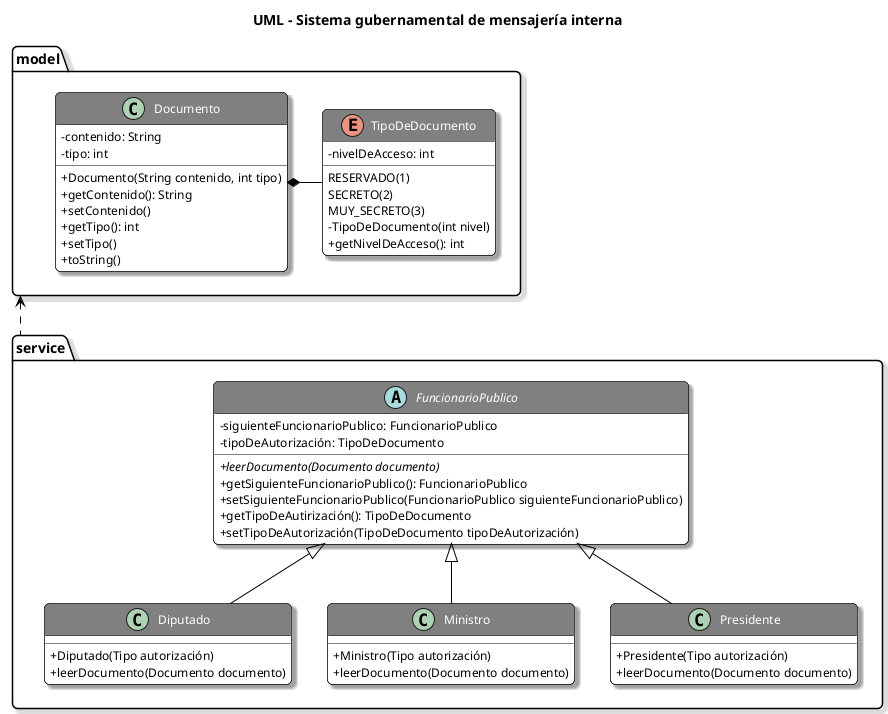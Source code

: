 @startuml
'https://plantuml.com/class-diagram
'___________STYLES___________
title UML - Sistema gubernamental de mensajería interna
skinparam classAttributeIconSize 0
skinparam backgroundColor White
skinparam RoundCorner 10
skinparam Shadowing true

skinparam class {
    ArrowColor Black
    BackgroundColor White
    HeaderBackgroundColor Gray
    BorderColor Black
    FontColor White
    FontSize 14
    AttributeFontSize 12
}

skinparam object{
    ArrowColor Black
    BackgroundColor White
    BorderColor Black
    FontColor Black
    FontSize 14
    AttributeFontSize 12
}

skinparam note {
    BackgroundColor LightYellow
    BorderColor Black
}

'___________UML___________

package model {
enum TipoDeDocumento {
RESERVADO(1)
SECRETO(2)
MUY_SECRETO(3)
-nivelDeAcceso: int
-TipoDeDocumento(int nivel)
+getNivelDeAcceso(): int
}

class Documento {
-contenido: String
-tipo: int
+Documento(String contenido, int tipo)
+getContenido(): String
+setContenido()
+getTipo(): int
+setTipo()
+toString()
}
}

package service {
abstract FuncionarioPublico {
- siguienteFuncionarioPublico: FuncionarioPublico
- tipoDeAutorización: TipoDeDocumento
+{abstract}leerDocumento(Documento documento)
+getSiguienteFuncionarioPublico(): FuncionarioPublico
+setSiguienteFuncionarioPublico(FuncionarioPublico siguienteFuncionarioPublico)
+getTipoDeAutirización(): TipoDeDocumento
+setTipoDeAutorización(TipoDeDocumento tipoDeAutorización)
}

class Diputado {
+Diputado(Tipo autorización)
+leerDocumento(Documento documento)
}

class Ministro {
+Ministro(Tipo autorización)
+leerDocumento(Documento documento)
}

class Presidente {
+Presidente(Tipo autorización)
+leerDocumento(Documento documento)
}
}

model <.. service
Documento *- TipoDeDocumento
FuncionarioPublico <|-- Diputado
FuncionarioPublico <|-- Ministro
FuncionarioPublico <|-- Presidente

@enduml
